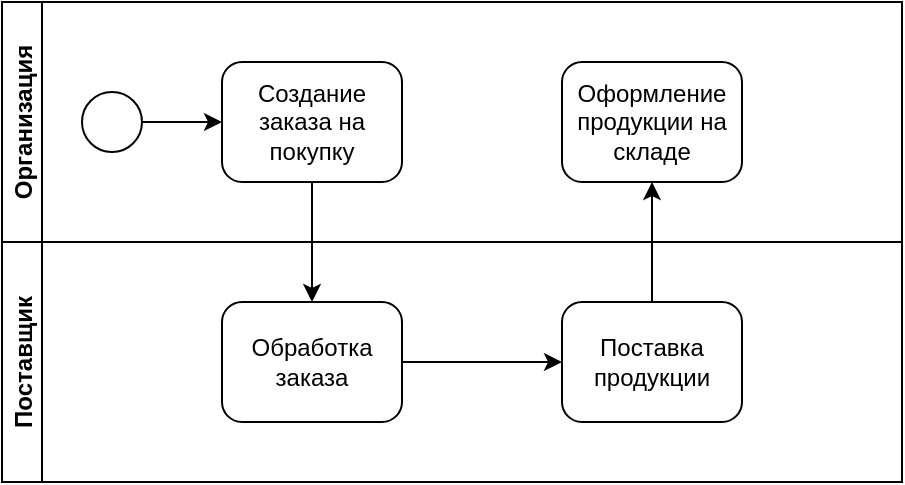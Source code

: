 <mxfile version="20.0.3" type="github">
  <diagram id="j64zRcdv6vxuZgyaG2ca" name="Page-1">
    <mxGraphModel dx="793" dy="472" grid="1" gridSize="10" guides="1" tooltips="1" connect="1" arrows="1" fold="1" page="1" pageScale="1" pageWidth="827" pageHeight="1169" math="0" shadow="0">
      <root>
        <mxCell id="0" />
        <mxCell id="1" parent="0" />
        <mxCell id="X3FdGF7o8gyV_diw7agf-3" value="Организация" style="swimlane;startSize=20;horizontal=0;" vertex="1" parent="1">
          <mxGeometry x="70" y="211" width="450" height="120" as="geometry">
            <mxRectangle x="130" y="300" width="40" height="60" as="alternateBounds" />
          </mxGeometry>
        </mxCell>
        <mxCell id="X3FdGF7o8gyV_diw7agf-11" value="" style="edgeStyle=orthogonalEdgeStyle;rounded=0;orthogonalLoop=1;jettySize=auto;html=1;" edge="1" parent="X3FdGF7o8gyV_diw7agf-3" source="X3FdGF7o8gyV_diw7agf-1" target="X3FdGF7o8gyV_diw7agf-10">
          <mxGeometry relative="1" as="geometry" />
        </mxCell>
        <mxCell id="X3FdGF7o8gyV_diw7agf-1" value="" style="points=[[0.145,0.145,0],[0.5,0,0],[0.855,0.145,0],[1,0.5,0],[0.855,0.855,0],[0.5,1,0],[0.145,0.855,0],[0,0.5,0]];shape=mxgraph.bpmn.event;html=1;verticalLabelPosition=bottom;labelBackgroundColor=#ffffff;verticalAlign=top;align=center;perimeter=ellipsePerimeter;outlineConnect=0;aspect=fixed;outline=standard;symbol=general;" vertex="1" parent="X3FdGF7o8gyV_diw7agf-3">
          <mxGeometry x="40" y="45" width="30" height="30" as="geometry" />
        </mxCell>
        <mxCell id="X3FdGF7o8gyV_diw7agf-10" value="Создание заказа на покупку" style="points=[[0.25,0,0],[0.5,0,0],[0.75,0,0],[1,0.25,0],[1,0.5,0],[1,0.75,0],[0.75,1,0],[0.5,1,0],[0.25,1,0],[0,0.75,0],[0,0.5,0],[0,0.25,0]];shape=mxgraph.bpmn.task;whiteSpace=wrap;rectStyle=rounded;size=10;taskMarker=abstract;" vertex="1" parent="X3FdGF7o8gyV_diw7agf-3">
          <mxGeometry x="110" y="30" width="90" height="60" as="geometry" />
        </mxCell>
        <mxCell id="X3FdGF7o8gyV_diw7agf-16" value="Оформление продукции на складе" style="points=[[0.25,0,0],[0.5,0,0],[0.75,0,0],[1,0.25,0],[1,0.5,0],[1,0.75,0],[0.75,1,0],[0.5,1,0],[0.25,1,0],[0,0.75,0],[0,0.5,0],[0,0.25,0]];shape=mxgraph.bpmn.task;whiteSpace=wrap;rectStyle=rounded;size=10;taskMarker=abstract;" vertex="1" parent="X3FdGF7o8gyV_diw7agf-3">
          <mxGeometry x="280" y="30" width="90" height="60" as="geometry" />
        </mxCell>
        <mxCell id="X3FdGF7o8gyV_diw7agf-4" value="Поставщик" style="swimlane;startSize=20;horizontal=0;" vertex="1" parent="1">
          <mxGeometry x="70" y="331" width="450" height="120" as="geometry" />
        </mxCell>
        <mxCell id="X3FdGF7o8gyV_diw7agf-15" value="" style="edgeStyle=orthogonalEdgeStyle;rounded=0;orthogonalLoop=1;jettySize=auto;html=1;" edge="1" parent="X3FdGF7o8gyV_diw7agf-4" source="X3FdGF7o8gyV_diw7agf-12" target="X3FdGF7o8gyV_diw7agf-14">
          <mxGeometry relative="1" as="geometry" />
        </mxCell>
        <mxCell id="X3FdGF7o8gyV_diw7agf-12" value="Обработка заказа" style="points=[[0.25,0,0],[0.5,0,0],[0.75,0,0],[1,0.25,0],[1,0.5,0],[1,0.75,0],[0.75,1,0],[0.5,1,0],[0.25,1,0],[0,0.75,0],[0,0.5,0],[0,0.25,0]];shape=mxgraph.bpmn.task;whiteSpace=wrap;rectStyle=rounded;size=10;taskMarker=abstract;" vertex="1" parent="X3FdGF7o8gyV_diw7agf-4">
          <mxGeometry x="110" y="30" width="90" height="60" as="geometry" />
        </mxCell>
        <mxCell id="X3FdGF7o8gyV_diw7agf-14" value="Поставка продукции" style="points=[[0.25,0,0],[0.5,0,0],[0.75,0,0],[1,0.25,0],[1,0.5,0],[1,0.75,0],[0.75,1,0],[0.5,1,0],[0.25,1,0],[0,0.75,0],[0,0.5,0],[0,0.25,0]];shape=mxgraph.bpmn.task;whiteSpace=wrap;rectStyle=rounded;size=10;taskMarker=abstract;" vertex="1" parent="X3FdGF7o8gyV_diw7agf-4">
          <mxGeometry x="280" y="30" width="90" height="60" as="geometry" />
        </mxCell>
        <mxCell id="X3FdGF7o8gyV_diw7agf-13" value="" style="edgeStyle=orthogonalEdgeStyle;rounded=0;orthogonalLoop=1;jettySize=auto;html=1;" edge="1" parent="1" source="X3FdGF7o8gyV_diw7agf-10" target="X3FdGF7o8gyV_diw7agf-12">
          <mxGeometry relative="1" as="geometry" />
        </mxCell>
        <mxCell id="X3FdGF7o8gyV_diw7agf-17" value="" style="edgeStyle=orthogonalEdgeStyle;rounded=0;orthogonalLoop=1;jettySize=auto;html=1;" edge="1" parent="1" source="X3FdGF7o8gyV_diw7agf-14" target="X3FdGF7o8gyV_diw7agf-16">
          <mxGeometry relative="1" as="geometry" />
        </mxCell>
      </root>
    </mxGraphModel>
  </diagram>
</mxfile>
